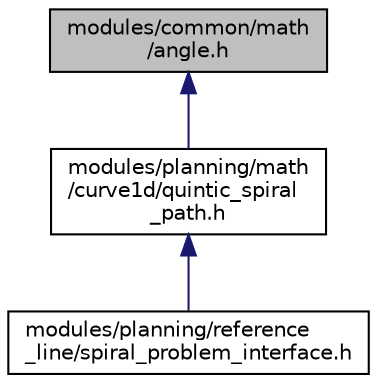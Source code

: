digraph "modules/common/math/angle.h"
{
  edge [fontname="Helvetica",fontsize="10",labelfontname="Helvetica",labelfontsize="10"];
  node [fontname="Helvetica",fontsize="10",shape=record];
  Node4 [label="modules/common/math\l/angle.h",height=0.2,width=0.4,color="black", fillcolor="grey75", style="filled", fontcolor="black"];
  Node4 -> Node5 [dir="back",color="midnightblue",fontsize="10",style="solid",fontname="Helvetica"];
  Node5 [label="modules/planning/math\l/curve1d/quintic_spiral\l_path.h",height=0.2,width=0.4,color="black", fillcolor="white", style="filled",URL="$quintic__spiral__path_8h.html"];
  Node5 -> Node6 [dir="back",color="midnightblue",fontsize="10",style="solid",fontname="Helvetica"];
  Node6 [label="modules/planning/reference\l_line/spiral_problem_interface.h",height=0.2,width=0.4,color="black", fillcolor="white", style="filled",URL="$spiral__problem__interface_8h.html"];
}
